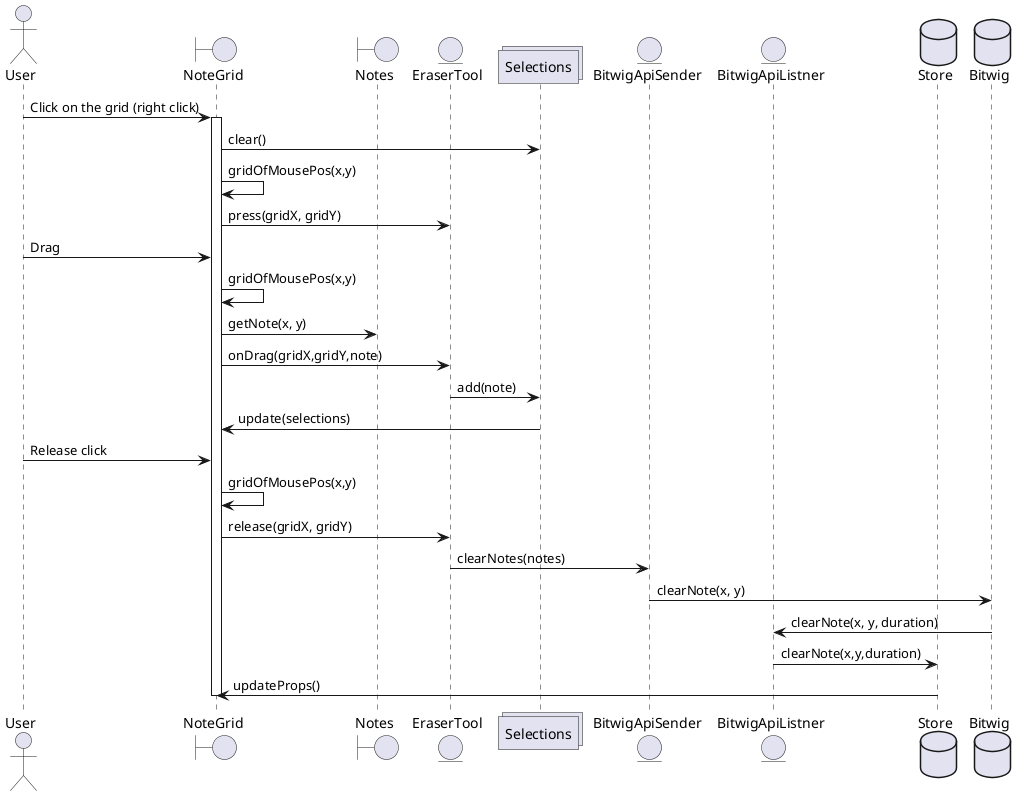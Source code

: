 @startuml
actor User

boundary NoteGrid
boundary Notes
entity EraserTool
collections Selections
entity BitwigApiSender
entity BitwigApiListner
database Store
database Bitwig
' collections Foo6

User -> NoteGrid: Click on the grid (right click)

activate NoteGrid
NoteGrid -> Selections: clear()
NoteGrid -> NoteGrid: gridOfMousePos(x,y)
NoteGrid -> EraserTool: press(gridX, gridY)

User -> NoteGrid: Drag
NoteGrid -> NoteGrid: gridOfMousePos(x,y)
NoteGrid -> Notes: getNote(x, y)
NoteGrid -> EraserTool: onDrag(gridX,gridY,note)
EraserTool -> Selections: add(note)
Selections -> NoteGrid:update(selections)

User -> NoteGrid: Release click
NoteGrid -> NoteGrid: gridOfMousePos(x,y)
NoteGrid -> EraserTool: release(gridX, gridY)
EraserTool -> BitwigApiSender: clearNotes(notes)
BitwigApiSender -> Bitwig: clearNote(x, y)
Bitwig -> BitwigApiListner: clearNote(x, y, duration)
BitwigApiListner -> Store: clearNote(x,y,duration)
Store -> NoteGrid: updateProps()
deactivate NoteGrid


@enduml


